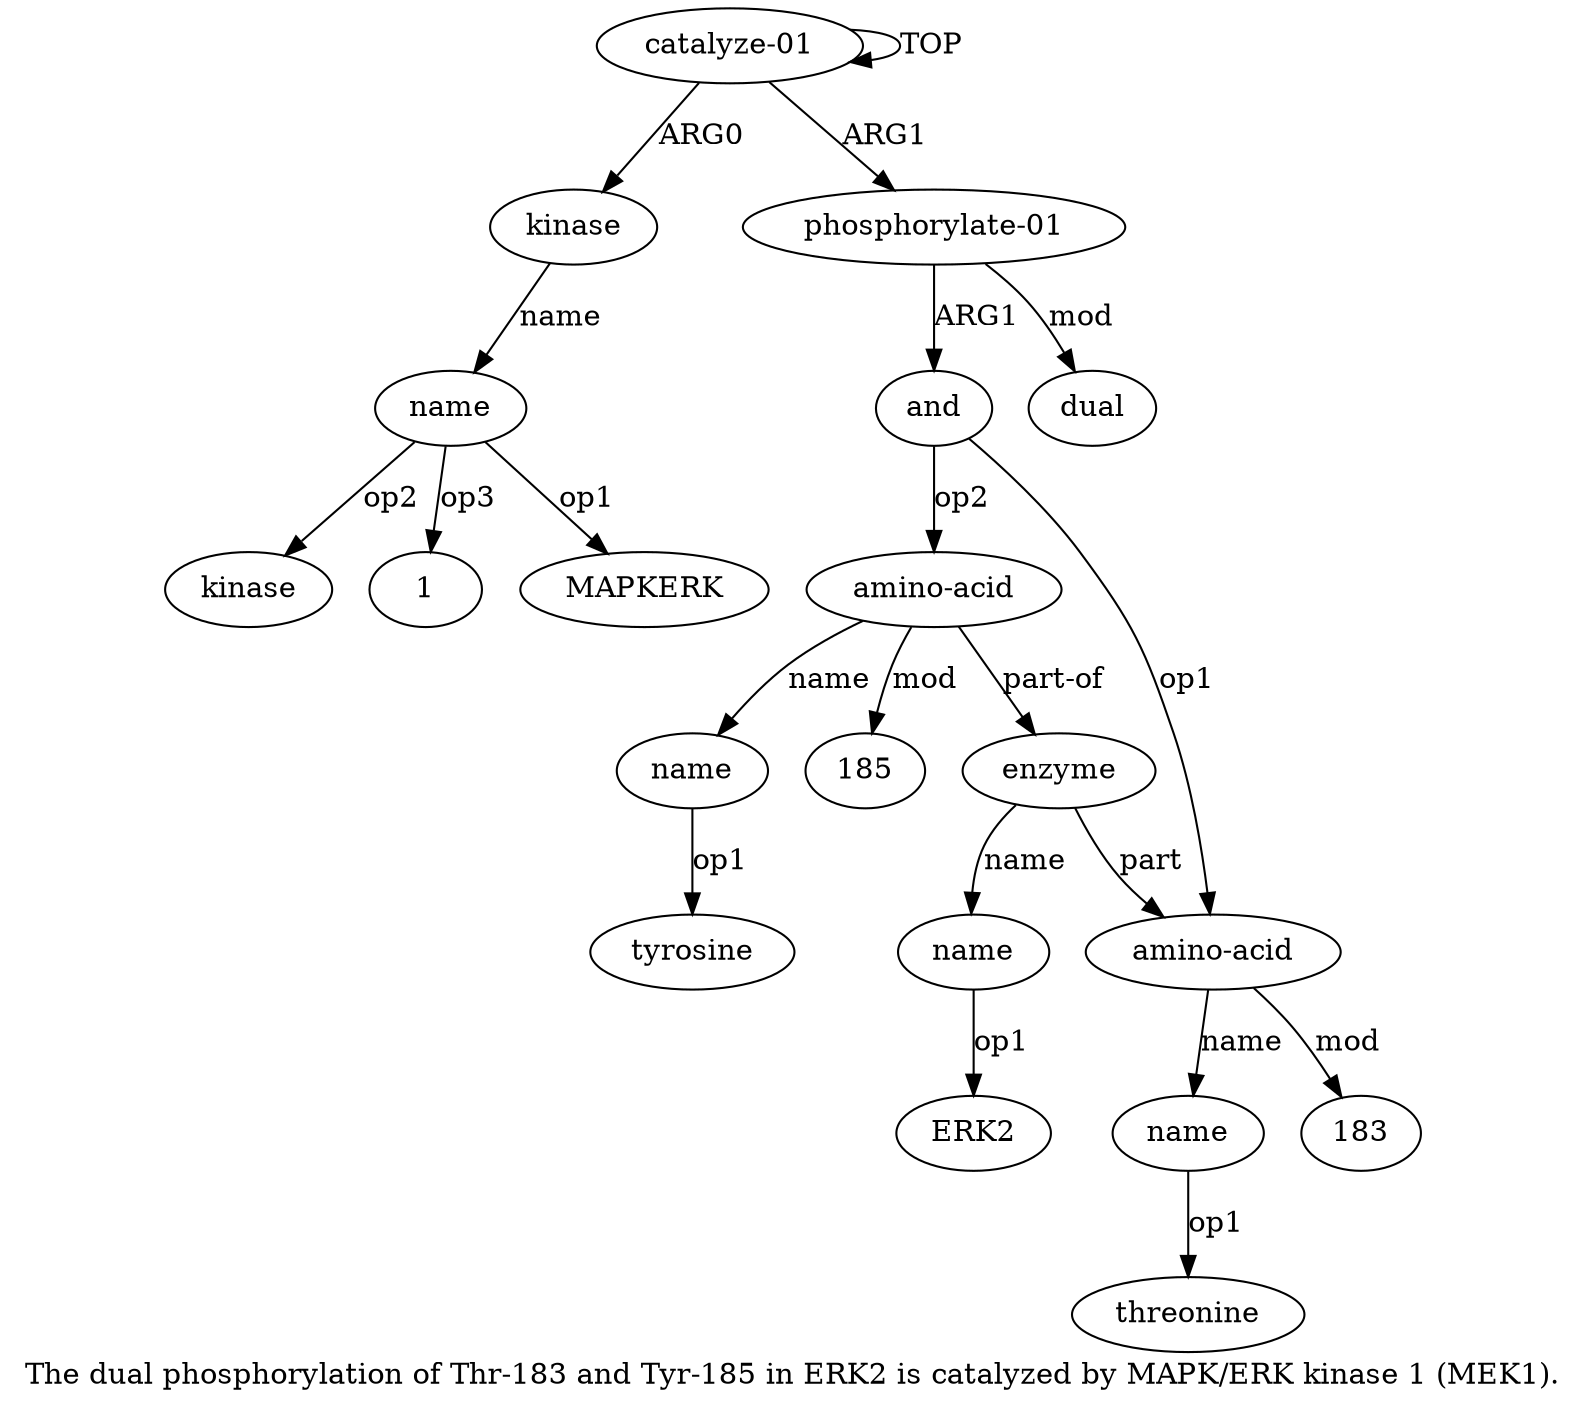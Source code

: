 digraph  {
	graph [label="The dual phosphorylation of Thr-183 and Tyr-185 in ERK2 is catalyzed by MAPK/ERK kinase 1 (MEK1)."];
	node [label="\N"];
	"a5 183"	 [color=black,
		gold_ind=-1,
		gold_label=183,
		label=183,
		test_ind=-1,
		test_label=183];
	a11	 [color=black,
		gold_ind=11,
		gold_label=dual,
		label=dual,
		test_ind=11,
		test_label=dual];
	a10	 [color=black,
		gold_ind=10,
		gold_label=name,
		label=name,
		test_ind=10,
		test_label=name];
	"a10 tyrosine"	 [color=black,
		gold_ind=-1,
		gold_label=tyrosine,
		label=tyrosine,
		test_ind=-1,
		test_label=tyrosine];
	a10 -> "a10 tyrosine" [key=0,
	color=black,
	gold_label=op1,
	label=op1,
	test_label=op1];
"a6 threonine" [color=black,
	gold_ind=-1,
	gold_label=threonine,
	label=threonine,
	test_ind=-1,
	test_label=threonine];
"a9 185" [color=black,
	gold_ind=-1,
	gold_label=185,
	label=185,
	test_ind=-1,
	test_label=185];
"a2 1" [color=black,
	gold_ind=-1,
	gold_label=1,
	label=1,
	test_ind=-1,
	test_label=1];
"a2 MAPKERK" [color=black,
	gold_ind=-1,
	gold_label=MAPKERK,
	label=MAPKERK,
	test_ind=-1,
	test_label=MAPKERK];
a1 [color=black,
	gold_ind=1,
	gold_label=kinase,
	label=kinase,
	test_ind=1,
	test_label=kinase];
a2 [color=black,
	gold_ind=2,
	gold_label=name,
	label=name,
	test_ind=2,
	test_label=name];
a1 -> a2 [key=0,
color=black,
gold_label=name,
label=name,
test_label=name];
a0 [color=black,
gold_ind=0,
gold_label="catalyze-01",
label="catalyze-01",
test_ind=0,
test_label="catalyze-01"];
a0 -> a1 [key=0,
color=black,
gold_label=ARG0,
label=ARG0,
test_label=ARG0];
a0 -> a0 [key=0,
color=black,
gold_label=TOP,
label=TOP,
test_label=TOP];
a3 [color=black,
gold_ind=3,
gold_label="phosphorylate-01",
label="phosphorylate-01",
test_ind=3,
test_label="phosphorylate-01"];
a0 -> a3 [key=0,
color=black,
gold_label=ARG1,
label=ARG1,
test_label=ARG1];
a3 -> a11 [key=0,
color=black,
gold_label=mod,
label=mod,
test_label=mod];
a4 [color=black,
gold_ind=4,
gold_label=and,
label=and,
test_ind=4,
test_label=and];
a3 -> a4 [key=0,
color=black,
gold_label=ARG1,
label=ARG1,
test_label=ARG1];
a2 -> "a2 1" [key=0,
color=black,
gold_label=op3,
label=op3,
test_label=op3];
a2 -> "a2 MAPKERK" [key=0,
color=black,
gold_label=op1,
label=op1,
test_label=op1];
"a2 kinase" [color=black,
gold_ind=-1,
gold_label=kinase,
label=kinase,
test_ind=-1,
test_label=kinase];
a2 -> "a2 kinase" [key=0,
color=black,
gold_label=op2,
label=op2,
test_label=op2];
a5 [color=black,
gold_ind=5,
gold_label="amino-acid",
label="amino-acid",
test_ind=5,
test_label="amino-acid"];
a5 -> "a5 183" [key=0,
color=black,
gold_label=mod,
label=mod,
test_label=mod];
a6 [color=black,
gold_ind=6,
gold_label=name,
label=name,
test_ind=6,
test_label=name];
a5 -> a6 [key=0,
color=black,
gold_label=name,
label=name,
test_label=name];
a4 -> a5 [key=0,
color=black,
gold_label=op1,
label=op1,
test_label=op1];
a9 [color=black,
gold_ind=9,
gold_label="amino-acid",
label="amino-acid",
test_ind=9,
test_label="amino-acid"];
a4 -> a9 [key=0,
color=black,
gold_label=op2,
label=op2,
test_label=op2];
a7 [color=black,
gold_ind=7,
gold_label=enzyme,
label=enzyme,
test_ind=7,
test_label=enzyme];
a7 -> a5 [key=0,
color=black,
gold_label=part,
label=part,
test_label=part];
a8 [color=black,
gold_ind=8,
gold_label=name,
label=name,
test_ind=8,
test_label=name];
a7 -> a8 [key=0,
color=black,
gold_label=name,
label=name,
test_label=name];
a6 -> "a6 threonine" [key=0,
color=black,
gold_label=op1,
label=op1,
test_label=op1];
a9 -> a10 [key=0,
color=black,
gold_label=name,
label=name,
test_label=name];
a9 -> "a9 185" [key=0,
color=black,
gold_label=mod,
label=mod,
test_label=mod];
a9 -> a7 [key=0,
color=black,
gold_label="part-of",
label="part-of",
test_label="part-of"];
"a8 ERK2" [color=black,
gold_ind=-1,
gold_label=ERK2,
label=ERK2,
test_ind=-1,
test_label=ERK2];
a8 -> "a8 ERK2" [key=0,
color=black,
gold_label=op1,
label=op1,
test_label=op1];
}
